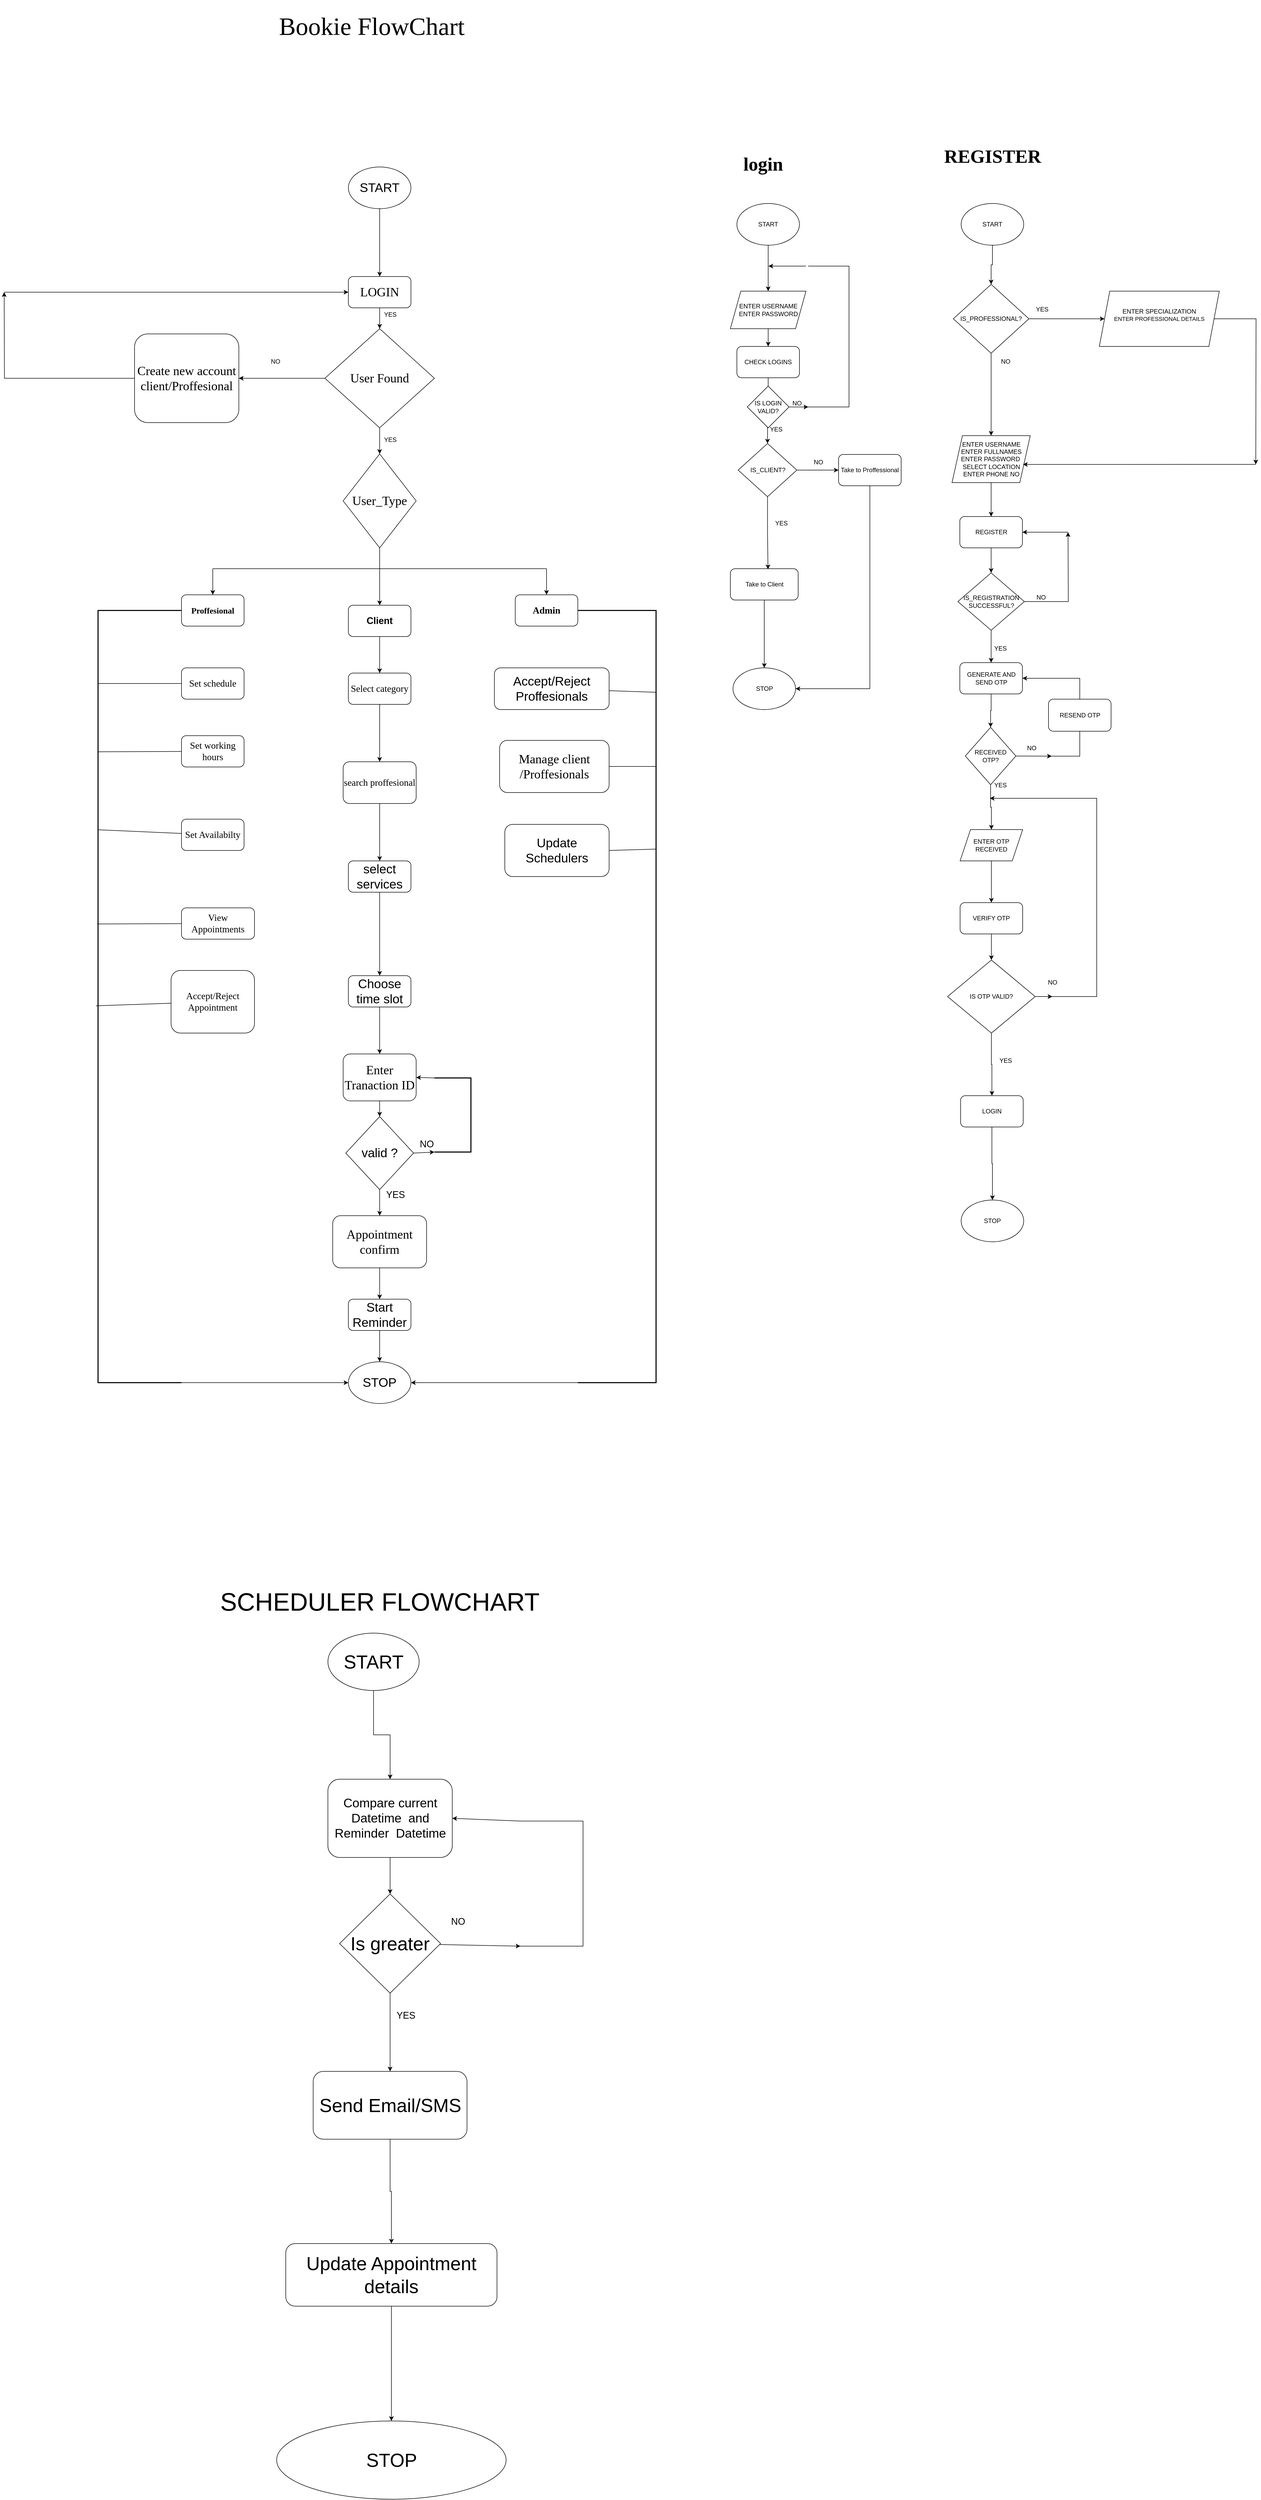 <mxfile version="21.6.7" type="device">
  <diagram id="C5RBs43oDa-KdzZeNtuy" name="Page-1">
    <mxGraphModel dx="1720" dy="1570" grid="1" gridSize="10" guides="1" tooltips="1" connect="1" arrows="1" fold="1" page="1" pageScale="1" pageWidth="827" pageHeight="1169" math="0" shadow="0">
      <root>
        <mxCell id="WIyWlLk6GJQsqaUBKTNV-0" />
        <mxCell id="WIyWlLk6GJQsqaUBKTNV-1" parent="WIyWlLk6GJQsqaUBKTNV-0" />
        <mxCell id="4Tztraf-FEUjhelAaTud-88" value="&lt;font style=&quot;font-size: 48px;&quot;&gt;SCHEDULER FLOWCHART&lt;/font&gt;" style="text;html=1;strokeColor=none;fillColor=none;align=center;verticalAlign=middle;whiteSpace=wrap;rounded=0;" parent="WIyWlLk6GJQsqaUBKTNV-1" vertex="1">
          <mxGeometry x="62.5" y="2750" width="675" height="140" as="geometry" />
        </mxCell>
        <mxCell id="DTBsFPUASoY4-rGtD09z-0" value="" style="group" parent="WIyWlLk6GJQsqaUBKTNV-1" vertex="1" connectable="0">
          <mxGeometry x="202.5" y="2880" width="587.495" height="1660" as="geometry" />
        </mxCell>
        <mxCell id="4Tztraf-FEUjhelAaTud-89" value="&lt;font style=&quot;font-size: 36px;&quot;&gt;START&lt;/font&gt;" style="ellipse;whiteSpace=wrap;html=1;" parent="DTBsFPUASoY4-rGtD09z-0" vertex="1">
          <mxGeometry x="98.25" width="175" height="110" as="geometry" />
        </mxCell>
        <mxCell id="4Tztraf-FEUjhelAaTud-90" value="&lt;font style=&quot;font-size: 24px;&quot;&gt;Compare current Datetime&amp;nbsp; and Reminder&amp;nbsp; Datetime&lt;/font&gt;" style="rounded=1;whiteSpace=wrap;html=1;" parent="DTBsFPUASoY4-rGtD09z-0" vertex="1">
          <mxGeometry x="98.25" y="280" width="238.5" height="150" as="geometry" />
        </mxCell>
        <mxCell id="4Tztraf-FEUjhelAaTud-95" style="edgeStyle=orthogonalEdgeStyle;rounded=0;orthogonalLoop=1;jettySize=auto;html=1;exitX=0.5;exitY=1;exitDx=0;exitDy=0;" parent="DTBsFPUASoY4-rGtD09z-0" source="4Tztraf-FEUjhelAaTud-89" target="4Tztraf-FEUjhelAaTud-90" edge="1">
          <mxGeometry relative="1" as="geometry" />
        </mxCell>
        <mxCell id="4Tztraf-FEUjhelAaTud-91" value="&lt;font style=&quot;font-size: 36px;&quot;&gt;Is greater&lt;/font&gt;" style="rhombus;whiteSpace=wrap;html=1;" parent="DTBsFPUASoY4-rGtD09z-0" vertex="1">
          <mxGeometry x="120.63" y="500" width="193.75" height="190" as="geometry" />
        </mxCell>
        <mxCell id="4Tztraf-FEUjhelAaTud-94" style="edgeStyle=orthogonalEdgeStyle;rounded=0;orthogonalLoop=1;jettySize=auto;html=1;exitX=0.5;exitY=1;exitDx=0;exitDy=0;entryX=0.5;entryY=0;entryDx=0;entryDy=0;" parent="DTBsFPUASoY4-rGtD09z-0" source="4Tztraf-FEUjhelAaTud-90" target="4Tztraf-FEUjhelAaTud-91" edge="1">
          <mxGeometry relative="1" as="geometry" />
        </mxCell>
        <mxCell id="4Tztraf-FEUjhelAaTud-92" value="&lt;font style=&quot;font-size: 36px;&quot;&gt;Send Email/SMS&lt;/font&gt;" style="rounded=1;whiteSpace=wrap;html=1;" parent="DTBsFPUASoY4-rGtD09z-0" vertex="1">
          <mxGeometry x="70" y="840" width="295" height="130" as="geometry" />
        </mxCell>
        <mxCell id="4Tztraf-FEUjhelAaTud-93" style="edgeStyle=orthogonalEdgeStyle;rounded=0;orthogonalLoop=1;jettySize=auto;html=1;entryX=0.5;entryY=0;entryDx=0;entryDy=0;" parent="DTBsFPUASoY4-rGtD09z-0" source="4Tztraf-FEUjhelAaTud-91" target="4Tztraf-FEUjhelAaTud-92" edge="1">
          <mxGeometry relative="1" as="geometry" />
        </mxCell>
        <mxCell id="4Tztraf-FEUjhelAaTud-96" value="&lt;font style=&quot;font-size: 18px;&quot;&gt;YES&lt;/font&gt;" style="text;html=1;align=center;verticalAlign=middle;resizable=0;points=[];autosize=1;strokeColor=none;fillColor=none;" parent="DTBsFPUASoY4-rGtD09z-0" vertex="1">
          <mxGeometry x="217.5" y="713" width="60" height="40" as="geometry" />
        </mxCell>
        <mxCell id="4Tztraf-FEUjhelAaTud-97" value="&lt;font style=&quot;font-size: 36px;&quot;&gt;Update Appointment details&lt;br&gt;&lt;/font&gt;" style="rounded=1;whiteSpace=wrap;html=1;" parent="DTBsFPUASoY4-rGtD09z-0" vertex="1">
          <mxGeometry x="17.5" y="1170" width="405" height="120" as="geometry" />
        </mxCell>
        <mxCell id="4Tztraf-FEUjhelAaTud-98" style="edgeStyle=orthogonalEdgeStyle;rounded=0;orthogonalLoop=1;jettySize=auto;html=1;exitX=0.5;exitY=1;exitDx=0;exitDy=0;" parent="DTBsFPUASoY4-rGtD09z-0" source="4Tztraf-FEUjhelAaTud-92" target="4Tztraf-FEUjhelAaTud-97" edge="1">
          <mxGeometry relative="1" as="geometry" />
        </mxCell>
        <mxCell id="4Tztraf-FEUjhelAaTud-99" value="&lt;font style=&quot;font-size: 36px;&quot;&gt;STOP&lt;/font&gt;" style="ellipse;whiteSpace=wrap;html=1;" parent="DTBsFPUASoY4-rGtD09z-0" vertex="1">
          <mxGeometry y="1510" width="440" height="150" as="geometry" />
        </mxCell>
        <mxCell id="4Tztraf-FEUjhelAaTud-100" style="edgeStyle=orthogonalEdgeStyle;rounded=0;orthogonalLoop=1;jettySize=auto;html=1;" parent="DTBsFPUASoY4-rGtD09z-0" source="4Tztraf-FEUjhelAaTud-97" target="4Tztraf-FEUjhelAaTud-99" edge="1">
          <mxGeometry relative="1" as="geometry" />
        </mxCell>
        <mxCell id="4Tztraf-FEUjhelAaTud-101" value="&lt;font style=&quot;font-size: 18px;&quot;&gt;NO&lt;/font&gt;" style="text;html=1;align=center;verticalAlign=middle;resizable=0;points=[];autosize=1;strokeColor=none;fillColor=none;" parent="DTBsFPUASoY4-rGtD09z-0" vertex="1">
          <mxGeometry x="322.5" y="533" width="50" height="40" as="geometry" />
        </mxCell>
        <mxCell id="4Tztraf-FEUjhelAaTud-103" value="" style="shape=partialRectangle;whiteSpace=wrap;html=1;bottom=1;right=1;left=1;top=0;fillColor=none;routingCenterX=-0.5;rotation=-90;" parent="DTBsFPUASoY4-rGtD09z-0" vertex="1">
          <mxGeometry x="407.62" y="420.12" width="239.75" height="120" as="geometry" />
        </mxCell>
        <mxCell id="4Tztraf-FEUjhelAaTud-110" style="rounded=0;orthogonalLoop=1;jettySize=auto;html=1;entryX=0;entryY=0;entryDx=0;entryDy=0;" parent="DTBsFPUASoY4-rGtD09z-0" source="4Tztraf-FEUjhelAaTud-91" target="4Tztraf-FEUjhelAaTud-103" edge="1">
          <mxGeometry relative="1" as="geometry" />
        </mxCell>
        <mxCell id="4Tztraf-FEUjhelAaTud-105" value="" style="endArrow=classic;html=1;rounded=0;entryX=1;entryY=0.5;entryDx=0;entryDy=0;exitX=1;exitY=0;exitDx=0;exitDy=0;" parent="DTBsFPUASoY4-rGtD09z-0" source="4Tztraf-FEUjhelAaTud-103" target="4Tztraf-FEUjhelAaTud-90" edge="1">
          <mxGeometry width="50" height="50" relative="1" as="geometry">
            <mxPoint x="-132.5" y="530" as="sourcePoint" />
            <mxPoint x="-82.5" y="480" as="targetPoint" />
          </mxGeometry>
        </mxCell>
        <mxCell id="DTBsFPUASoY4-rGtD09z-1" value="" style="group" parent="WIyWlLk6GJQsqaUBKTNV-1" vertex="1" connectable="0">
          <mxGeometry x="-320" y="-250" width="1320" height="2690" as="geometry" />
        </mxCell>
        <mxCell id="4Tztraf-FEUjhelAaTud-0" value="&lt;font style=&quot;font-size: 24px;&quot;&gt;START&lt;/font&gt;" style="ellipse;whiteSpace=wrap;html=1;" parent="DTBsFPUASoY4-rGtD09z-1" vertex="1">
          <mxGeometry x="660" y="320" width="120" height="80" as="geometry" />
        </mxCell>
        <mxCell id="4Tztraf-FEUjhelAaTud-1" value="&lt;font style=&quot;font-size: 24px;&quot; face=&quot;Lucida Console&quot;&gt;LOGIN&lt;/font&gt;" style="rounded=1;whiteSpace=wrap;html=1;" parent="DTBsFPUASoY4-rGtD09z-1" vertex="1">
          <mxGeometry x="660" y="530" width="120" height="60" as="geometry" />
        </mxCell>
        <mxCell id="4Tztraf-FEUjhelAaTud-7" style="edgeStyle=orthogonalEdgeStyle;rounded=0;orthogonalLoop=1;jettySize=auto;html=1;entryX=0.5;entryY=0;entryDx=0;entryDy=0;" parent="DTBsFPUASoY4-rGtD09z-1" source="4Tztraf-FEUjhelAaTud-0" target="4Tztraf-FEUjhelAaTud-1" edge="1">
          <mxGeometry relative="1" as="geometry" />
        </mxCell>
        <mxCell id="4Tztraf-FEUjhelAaTud-2" value="&lt;font face=&quot;Lucida Console&quot; style=&quot;font-size: 24px;&quot;&gt;User Found&lt;/font&gt;" style="rhombus;whiteSpace=wrap;html=1;" parent="DTBsFPUASoY4-rGtD09z-1" vertex="1">
          <mxGeometry x="615" y="630" width="210" height="190" as="geometry" />
        </mxCell>
        <mxCell id="4Tztraf-FEUjhelAaTud-6" style="edgeStyle=orthogonalEdgeStyle;rounded=0;orthogonalLoop=1;jettySize=auto;html=1;entryX=0.5;entryY=0;entryDx=0;entryDy=0;" parent="DTBsFPUASoY4-rGtD09z-1" source="4Tztraf-FEUjhelAaTud-1" target="4Tztraf-FEUjhelAaTud-2" edge="1">
          <mxGeometry relative="1" as="geometry" />
        </mxCell>
        <mxCell id="4Tztraf-FEUjhelAaTud-3" value="&lt;font face=&quot;Tahoma&quot; style=&quot;font-size: 24px;&quot;&gt;User_Type&lt;/font&gt;" style="rhombus;whiteSpace=wrap;html=1;" parent="DTBsFPUASoY4-rGtD09z-1" vertex="1">
          <mxGeometry x="650" y="870" width="140" height="180" as="geometry" />
        </mxCell>
        <mxCell id="4Tztraf-FEUjhelAaTud-5" style="edgeStyle=orthogonalEdgeStyle;rounded=0;orthogonalLoop=1;jettySize=auto;html=1;entryX=0.5;entryY=0;entryDx=0;entryDy=0;" parent="DTBsFPUASoY4-rGtD09z-1" source="4Tztraf-FEUjhelAaTud-2" target="4Tztraf-FEUjhelAaTud-3" edge="1">
          <mxGeometry relative="1" as="geometry" />
        </mxCell>
        <mxCell id="4Tztraf-FEUjhelAaTud-9" value="" style="endArrow=none;html=1;rounded=0;" parent="DTBsFPUASoY4-rGtD09z-1" edge="1">
          <mxGeometry width="50" height="50" relative="1" as="geometry">
            <mxPoint x="400" y="1090" as="sourcePoint" />
            <mxPoint x="1040" y="1090" as="targetPoint" />
          </mxGeometry>
        </mxCell>
        <mxCell id="4Tztraf-FEUjhelAaTud-11" value="" style="endArrow=classic;html=1;rounded=0;" parent="DTBsFPUASoY4-rGtD09z-1" target="4Tztraf-FEUjhelAaTud-14" edge="1">
          <mxGeometry width="50" height="50" relative="1" as="geometry">
            <mxPoint x="400" y="1090" as="sourcePoint" />
            <mxPoint x="400" y="1170" as="targetPoint" />
          </mxGeometry>
        </mxCell>
        <mxCell id="4Tztraf-FEUjhelAaTud-12" value="" style="endArrow=classic;html=1;rounded=0;" parent="DTBsFPUASoY4-rGtD09z-1" target="4Tztraf-FEUjhelAaTud-15" edge="1">
          <mxGeometry width="50" height="50" relative="1" as="geometry">
            <mxPoint x="1040" y="1090" as="sourcePoint" />
            <mxPoint x="1040" y="1170" as="targetPoint" />
          </mxGeometry>
        </mxCell>
        <mxCell id="4Tztraf-FEUjhelAaTud-13" value="&lt;h2&gt;Client&lt;/h2&gt;" style="rounded=1;whiteSpace=wrap;html=1;" parent="DTBsFPUASoY4-rGtD09z-1" vertex="1">
          <mxGeometry x="660" y="1160" width="120" height="60" as="geometry" />
        </mxCell>
        <mxCell id="4Tztraf-FEUjhelAaTud-4" style="edgeStyle=orthogonalEdgeStyle;rounded=0;orthogonalLoop=1;jettySize=auto;html=1;" parent="DTBsFPUASoY4-rGtD09z-1" source="4Tztraf-FEUjhelAaTud-3" target="4Tztraf-FEUjhelAaTud-13" edge="1">
          <mxGeometry relative="1" as="geometry">
            <mxPoint x="720" y="1170" as="targetPoint" />
          </mxGeometry>
        </mxCell>
        <mxCell id="4Tztraf-FEUjhelAaTud-14" value="&lt;h2&gt;&lt;font size=&quot;3&quot; face=&quot;Verdana&quot;&gt;Proffesional&lt;/font&gt;&lt;/h2&gt;" style="rounded=1;whiteSpace=wrap;html=1;" parent="DTBsFPUASoY4-rGtD09z-1" vertex="1">
          <mxGeometry x="340" y="1140" width="120" height="60" as="geometry" />
        </mxCell>
        <mxCell id="4Tztraf-FEUjhelAaTud-15" value="&lt;h2&gt;&lt;font face=&quot;Verdana&quot;&gt;Admin&lt;/font&gt;&lt;/h2&gt;" style="rounded=1;whiteSpace=wrap;html=1;" parent="DTBsFPUASoY4-rGtD09z-1" vertex="1">
          <mxGeometry x="980" y="1140" width="120" height="60" as="geometry" />
        </mxCell>
        <mxCell id="4Tztraf-FEUjhelAaTud-16" value="&lt;font style=&quot;font-size: 18px;&quot; face=&quot;Lucida Console&quot;&gt;Set schedule&lt;/font&gt;" style="rounded=1;whiteSpace=wrap;html=1;" parent="DTBsFPUASoY4-rGtD09z-1" vertex="1">
          <mxGeometry x="340" y="1280" width="120" height="60" as="geometry" />
        </mxCell>
        <mxCell id="4Tztraf-FEUjhelAaTud-17" value="&lt;font style=&quot;font-size: 18px;&quot; face=&quot;Lucida Console&quot;&gt;Set working hours&lt;/font&gt;" style="rounded=1;whiteSpace=wrap;html=1;" parent="DTBsFPUASoY4-rGtD09z-1" vertex="1">
          <mxGeometry x="340" y="1410" width="120" height="60" as="geometry" />
        </mxCell>
        <mxCell id="4Tztraf-FEUjhelAaTud-22" value="&lt;font style=&quot;font-size: 18px;&quot; face=&quot;Lucida Console&quot;&gt;Set Availabilty&lt;/font&gt;" style="rounded=1;whiteSpace=wrap;html=1;" parent="DTBsFPUASoY4-rGtD09z-1" vertex="1">
          <mxGeometry x="340" y="1570" width="120" height="60" as="geometry" />
        </mxCell>
        <mxCell id="4Tztraf-FEUjhelAaTud-23" value="&lt;font face=&quot;Lucida Console&quot; style=&quot;font-size: 18px;&quot;&gt;View Appointments&lt;/font&gt;" style="rounded=1;whiteSpace=wrap;html=1;" parent="DTBsFPUASoY4-rGtD09z-1" vertex="1">
          <mxGeometry x="340" y="1740" width="140" height="60" as="geometry" />
        </mxCell>
        <mxCell id="4Tztraf-FEUjhelAaTud-24" value="&lt;font face=&quot;Lucida Console&quot; style=&quot;font-size: 18px;&quot;&gt;Accept/Reject Appointment&lt;/font&gt;" style="rounded=1;whiteSpace=wrap;html=1;" parent="DTBsFPUASoY4-rGtD09z-1" vertex="1">
          <mxGeometry x="320" y="1860" width="160" height="120" as="geometry" />
        </mxCell>
        <mxCell id="4Tztraf-FEUjhelAaTud-25" value="&lt;font style=&quot;font-size: 24px;&quot;&gt;Accept/Reject Proffesionals&lt;/font&gt;" style="rounded=1;whiteSpace=wrap;html=1;" parent="DTBsFPUASoY4-rGtD09z-1" vertex="1">
          <mxGeometry x="940" y="1280" width="220" height="80" as="geometry" />
        </mxCell>
        <mxCell id="4Tztraf-FEUjhelAaTud-26" value="&lt;font face=&quot;Lucida Console&quot; style=&quot;font-size: 24px;&quot;&gt;Manage client /Proffesionals&lt;/font&gt;" style="rounded=1;whiteSpace=wrap;html=1;" parent="DTBsFPUASoY4-rGtD09z-1" vertex="1">
          <mxGeometry x="950" y="1419" width="210" height="100" as="geometry" />
        </mxCell>
        <mxCell id="4Tztraf-FEUjhelAaTud-27" value="&lt;font style=&quot;font-size: 24px;&quot;&gt;STOP&lt;/font&gt;" style="ellipse;whiteSpace=wrap;html=1;" parent="DTBsFPUASoY4-rGtD09z-1" vertex="1">
          <mxGeometry x="660" y="2610" width="120" height="80" as="geometry" />
        </mxCell>
        <mxCell id="4Tztraf-FEUjhelAaTud-28" value="" style="strokeWidth=2;html=1;shape=mxgraph.flowchart.annotation_1;align=left;pointerEvents=1;" parent="DTBsFPUASoY4-rGtD09z-1" vertex="1">
          <mxGeometry x="180" y="1170" width="160" height="1480" as="geometry" />
        </mxCell>
        <mxCell id="4Tztraf-FEUjhelAaTud-29" value="" style="endArrow=classic;html=1;rounded=0;exitX=1;exitY=1;exitDx=0;exitDy=0;exitPerimeter=0;entryX=0;entryY=0.5;entryDx=0;entryDy=0;" parent="DTBsFPUASoY4-rGtD09z-1" source="4Tztraf-FEUjhelAaTud-28" target="4Tztraf-FEUjhelAaTud-27" edge="1">
          <mxGeometry width="50" height="50" relative="1" as="geometry">
            <mxPoint x="870" y="2280" as="sourcePoint" />
            <mxPoint x="920" y="2230" as="targetPoint" />
          </mxGeometry>
        </mxCell>
        <mxCell id="4Tztraf-FEUjhelAaTud-30" value="" style="strokeWidth=2;html=1;shape=mxgraph.flowchart.annotation_1;align=left;pointerEvents=1;rotation=-180;" parent="DTBsFPUASoY4-rGtD09z-1" vertex="1">
          <mxGeometry x="1100" y="1170" width="150" height="1480" as="geometry" />
        </mxCell>
        <mxCell id="4Tztraf-FEUjhelAaTud-32" value="" style="endArrow=classic;html=1;rounded=0;exitX=1;exitY=0;exitDx=0;exitDy=0;exitPerimeter=0;entryX=1;entryY=0.5;entryDx=0;entryDy=0;" parent="DTBsFPUASoY4-rGtD09z-1" source="4Tztraf-FEUjhelAaTud-30" target="4Tztraf-FEUjhelAaTud-27" edge="1">
          <mxGeometry width="50" height="50" relative="1" as="geometry">
            <mxPoint x="870" y="2200" as="sourcePoint" />
            <mxPoint x="920" y="2150" as="targetPoint" />
          </mxGeometry>
        </mxCell>
        <mxCell id="4Tztraf-FEUjhelAaTud-36" value="" style="endArrow=none;html=1;rounded=0;" parent="DTBsFPUASoY4-rGtD09z-1" target="4Tztraf-FEUjhelAaTud-16" edge="1">
          <mxGeometry width="50" height="50" relative="1" as="geometry">
            <mxPoint x="180" y="1310" as="sourcePoint" />
            <mxPoint x="490" y="1240" as="targetPoint" />
          </mxGeometry>
        </mxCell>
        <mxCell id="4Tztraf-FEUjhelAaTud-37" value="" style="endArrow=none;html=1;rounded=0;entryX=0.003;entryY=0.183;entryDx=0;entryDy=0;entryPerimeter=0;" parent="DTBsFPUASoY4-rGtD09z-1" source="4Tztraf-FEUjhelAaTud-17" target="4Tztraf-FEUjhelAaTud-28" edge="1">
          <mxGeometry width="50" height="50" relative="1" as="geometry">
            <mxPoint x="340" y="1449" as="sourcePoint" />
            <mxPoint x="490" y="1520" as="targetPoint" />
          </mxGeometry>
        </mxCell>
        <mxCell id="4Tztraf-FEUjhelAaTud-38" value="" style="endArrow=none;html=1;rounded=0;exitX=0.003;exitY=0.284;exitDx=0;exitDy=0;exitPerimeter=0;" parent="DTBsFPUASoY4-rGtD09z-1" source="4Tztraf-FEUjhelAaTud-28" target="4Tztraf-FEUjhelAaTud-22" edge="1">
          <mxGeometry width="50" height="50" relative="1" as="geometry">
            <mxPoint x="730" y="1660" as="sourcePoint" />
            <mxPoint x="780" y="1610" as="targetPoint" />
          </mxGeometry>
        </mxCell>
        <mxCell id="4Tztraf-FEUjhelAaTud-39" value="" style="endArrow=none;html=1;rounded=0;exitX=-0.01;exitY=0.406;exitDx=0;exitDy=0;exitPerimeter=0;" parent="DTBsFPUASoY4-rGtD09z-1" source="4Tztraf-FEUjhelAaTud-28" target="4Tztraf-FEUjhelAaTud-23" edge="1">
          <mxGeometry width="50" height="50" relative="1" as="geometry">
            <mxPoint x="730" y="1760" as="sourcePoint" />
            <mxPoint x="780" y="1710" as="targetPoint" />
          </mxGeometry>
        </mxCell>
        <mxCell id="4Tztraf-FEUjhelAaTud-41" value="" style="endArrow=none;html=1;rounded=0;exitX=-0.024;exitY=0.512;exitDx=0;exitDy=0;exitPerimeter=0;" parent="DTBsFPUASoY4-rGtD09z-1" source="4Tztraf-FEUjhelAaTud-28" target="4Tztraf-FEUjhelAaTud-24" edge="1">
          <mxGeometry width="50" height="50" relative="1" as="geometry">
            <mxPoint x="730" y="2220" as="sourcePoint" />
            <mxPoint x="780" y="2170" as="targetPoint" />
          </mxGeometry>
        </mxCell>
        <mxCell id="4Tztraf-FEUjhelAaTud-42" value="" style="endArrow=none;html=1;rounded=0;entryX=0.006;entryY=0.798;entryDx=0;entryDy=0;entryPerimeter=0;exitX=1;exitY=0.5;exitDx=0;exitDy=0;" parent="DTBsFPUASoY4-rGtD09z-1" source="4Tztraf-FEUjhelAaTud-26" target="4Tztraf-FEUjhelAaTud-30" edge="1">
          <mxGeometry width="50" height="50" relative="1" as="geometry">
            <mxPoint x="1100" y="1461" as="sourcePoint" />
            <mxPoint x="780" y="1550" as="targetPoint" />
          </mxGeometry>
        </mxCell>
        <mxCell id="4Tztraf-FEUjhelAaTud-44" value="" style="endArrow=none;html=1;rounded=0;exitX=-0.003;exitY=0.894;exitDx=0;exitDy=0;exitPerimeter=0;" parent="DTBsFPUASoY4-rGtD09z-1" source="4Tztraf-FEUjhelAaTud-30" target="4Tztraf-FEUjhelAaTud-25" edge="1">
          <mxGeometry width="50" height="50" relative="1" as="geometry">
            <mxPoint x="730" y="1600" as="sourcePoint" />
            <mxPoint x="780" y="1550" as="targetPoint" />
          </mxGeometry>
        </mxCell>
        <mxCell id="4Tztraf-FEUjhelAaTud-45" value="&lt;font face=&quot;Lucida Console&quot; style=&quot;font-size: 18px;&quot;&gt;Select category&lt;/font&gt;" style="rounded=1;whiteSpace=wrap;html=1;" parent="DTBsFPUASoY4-rGtD09z-1" vertex="1">
          <mxGeometry x="660" y="1290" width="120" height="60" as="geometry" />
        </mxCell>
        <mxCell id="4Tztraf-FEUjhelAaTud-56" style="edgeStyle=orthogonalEdgeStyle;rounded=0;orthogonalLoop=1;jettySize=auto;html=1;entryX=0.5;entryY=0;entryDx=0;entryDy=0;" parent="DTBsFPUASoY4-rGtD09z-1" source="4Tztraf-FEUjhelAaTud-13" target="4Tztraf-FEUjhelAaTud-45" edge="1">
          <mxGeometry relative="1" as="geometry" />
        </mxCell>
        <mxCell id="4Tztraf-FEUjhelAaTud-46" value="&lt;font face=&quot;Lucida Console&quot; style=&quot;font-size: 18px;&quot;&gt;search proffesional&lt;/font&gt;" style="rounded=1;whiteSpace=wrap;html=1;" parent="DTBsFPUASoY4-rGtD09z-1" vertex="1">
          <mxGeometry x="650" y="1460" width="140" height="80" as="geometry" />
        </mxCell>
        <mxCell id="4Tztraf-FEUjhelAaTud-57" style="edgeStyle=orthogonalEdgeStyle;rounded=0;orthogonalLoop=1;jettySize=auto;html=1;entryX=0.5;entryY=0;entryDx=0;entryDy=0;" parent="DTBsFPUASoY4-rGtD09z-1" source="4Tztraf-FEUjhelAaTud-45" target="4Tztraf-FEUjhelAaTud-46" edge="1">
          <mxGeometry relative="1" as="geometry" />
        </mxCell>
        <mxCell id="4Tztraf-FEUjhelAaTud-47" value="&lt;font style=&quot;font-size: 24px;&quot;&gt;select services&lt;/font&gt;" style="rounded=1;whiteSpace=wrap;html=1;" parent="DTBsFPUASoY4-rGtD09z-1" vertex="1">
          <mxGeometry x="660" y="1650" width="120" height="60" as="geometry" />
        </mxCell>
        <mxCell id="4Tztraf-FEUjhelAaTud-58" style="edgeStyle=orthogonalEdgeStyle;rounded=0;orthogonalLoop=1;jettySize=auto;html=1;entryX=0.5;entryY=0;entryDx=0;entryDy=0;" parent="DTBsFPUASoY4-rGtD09z-1" source="4Tztraf-FEUjhelAaTud-46" target="4Tztraf-FEUjhelAaTud-47" edge="1">
          <mxGeometry relative="1" as="geometry" />
        </mxCell>
        <mxCell id="4Tztraf-FEUjhelAaTud-48" value="&lt;font style=&quot;font-size: 24px;&quot;&gt;Choose time slot&lt;/font&gt;" style="rounded=1;whiteSpace=wrap;html=1;" parent="DTBsFPUASoY4-rGtD09z-1" vertex="1">
          <mxGeometry x="660" y="1870" width="120" height="60" as="geometry" />
        </mxCell>
        <mxCell id="4Tztraf-FEUjhelAaTud-59" style="edgeStyle=orthogonalEdgeStyle;rounded=0;orthogonalLoop=1;jettySize=auto;html=1;entryX=0.5;entryY=0;entryDx=0;entryDy=0;" parent="DTBsFPUASoY4-rGtD09z-1" source="4Tztraf-FEUjhelAaTud-47" target="4Tztraf-FEUjhelAaTud-48" edge="1">
          <mxGeometry relative="1" as="geometry" />
        </mxCell>
        <mxCell id="4Tztraf-FEUjhelAaTud-49" value="&lt;font face=&quot;Tahoma&quot; style=&quot;font-size: 24px;&quot;&gt;Enter Tranaction ID&lt;/font&gt;" style="rounded=1;whiteSpace=wrap;html=1;" parent="DTBsFPUASoY4-rGtD09z-1" vertex="1">
          <mxGeometry x="650" y="2020" width="140" height="90" as="geometry" />
        </mxCell>
        <mxCell id="4Tztraf-FEUjhelAaTud-60" style="edgeStyle=orthogonalEdgeStyle;rounded=0;orthogonalLoop=1;jettySize=auto;html=1;entryX=0.5;entryY=0;entryDx=0;entryDy=0;" parent="DTBsFPUASoY4-rGtD09z-1" source="4Tztraf-FEUjhelAaTud-48" target="4Tztraf-FEUjhelAaTud-49" edge="1">
          <mxGeometry relative="1" as="geometry" />
        </mxCell>
        <mxCell id="4Tztraf-FEUjhelAaTud-50" value="&lt;font style=&quot;font-size: 24px;&quot;&gt;valid ?&lt;/font&gt;" style="rhombus;whiteSpace=wrap;html=1;" parent="DTBsFPUASoY4-rGtD09z-1" vertex="1">
          <mxGeometry x="655" y="2140" width="130" height="140" as="geometry" />
        </mxCell>
        <mxCell id="4Tztraf-FEUjhelAaTud-61" style="edgeStyle=orthogonalEdgeStyle;rounded=0;orthogonalLoop=1;jettySize=auto;html=1;entryX=0.5;entryY=0;entryDx=0;entryDy=0;" parent="DTBsFPUASoY4-rGtD09z-1" source="4Tztraf-FEUjhelAaTud-49" target="4Tztraf-FEUjhelAaTud-50" edge="1">
          <mxGeometry relative="1" as="geometry" />
        </mxCell>
        <mxCell id="4Tztraf-FEUjhelAaTud-51" value="&lt;font face=&quot;Tahoma&quot; style=&quot;font-size: 24px;&quot;&gt;Appointment confirm&lt;/font&gt;" style="rounded=1;whiteSpace=wrap;html=1;" parent="DTBsFPUASoY4-rGtD09z-1" vertex="1">
          <mxGeometry x="630" y="2330" width="180" height="100" as="geometry" />
        </mxCell>
        <mxCell id="4Tztraf-FEUjhelAaTud-62" style="edgeStyle=orthogonalEdgeStyle;rounded=0;orthogonalLoop=1;jettySize=auto;html=1;entryX=0.5;entryY=0;entryDx=0;entryDy=0;" parent="DTBsFPUASoY4-rGtD09z-1" source="4Tztraf-FEUjhelAaTud-50" target="4Tztraf-FEUjhelAaTud-51" edge="1">
          <mxGeometry relative="1" as="geometry" />
        </mxCell>
        <mxCell id="4Tztraf-FEUjhelAaTud-64" style="edgeStyle=orthogonalEdgeStyle;rounded=0;orthogonalLoop=1;jettySize=auto;html=1;entryX=0.5;entryY=0;entryDx=0;entryDy=0;" parent="DTBsFPUASoY4-rGtD09z-1" source="4Tztraf-FEUjhelAaTud-53" target="4Tztraf-FEUjhelAaTud-27" edge="1">
          <mxGeometry relative="1" as="geometry" />
        </mxCell>
        <mxCell id="4Tztraf-FEUjhelAaTud-53" value="&lt;font style=&quot;font-size: 24px;&quot;&gt;Start Reminder&lt;/font&gt;" style="rounded=1;whiteSpace=wrap;html=1;" parent="DTBsFPUASoY4-rGtD09z-1" vertex="1">
          <mxGeometry x="660" y="2490" width="120" height="60" as="geometry" />
        </mxCell>
        <mxCell id="4Tztraf-FEUjhelAaTud-63" style="edgeStyle=orthogonalEdgeStyle;rounded=0;orthogonalLoop=1;jettySize=auto;html=1;entryX=0.5;entryY=0;entryDx=0;entryDy=0;" parent="DTBsFPUASoY4-rGtD09z-1" source="4Tztraf-FEUjhelAaTud-51" target="4Tztraf-FEUjhelAaTud-53" edge="1">
          <mxGeometry relative="1" as="geometry" />
        </mxCell>
        <mxCell id="4Tztraf-FEUjhelAaTud-54" value="&lt;font style=&quot;font-size: 24px;&quot;&gt;Update Schedulers&lt;/font&gt;" style="rounded=1;whiteSpace=wrap;html=1;" parent="DTBsFPUASoY4-rGtD09z-1" vertex="1">
          <mxGeometry x="960" y="1580" width="200" height="100" as="geometry" />
        </mxCell>
        <mxCell id="4Tztraf-FEUjhelAaTud-55" value="" style="endArrow=none;html=1;rounded=0;entryX=1;entryY=0.5;entryDx=0;entryDy=0;exitX=-0.003;exitY=0.691;exitDx=0;exitDy=0;exitPerimeter=0;" parent="DTBsFPUASoY4-rGtD09z-1" source="4Tztraf-FEUjhelAaTud-30" target="4Tztraf-FEUjhelAaTud-54" edge="1">
          <mxGeometry width="50" height="50" relative="1" as="geometry">
            <mxPoint x="730" y="1850" as="sourcePoint" />
            <mxPoint x="780" y="1800" as="targetPoint" />
          </mxGeometry>
        </mxCell>
        <mxCell id="4Tztraf-FEUjhelAaTud-65" value="YES" style="text;html=1;align=center;verticalAlign=middle;resizable=0;points=[];autosize=1;strokeColor=none;fillColor=none;" parent="DTBsFPUASoY4-rGtD09z-1" vertex="1">
          <mxGeometry x="715" y="828" width="50" height="30" as="geometry" />
        </mxCell>
        <mxCell id="4Tztraf-FEUjhelAaTud-66" value="YES" style="text;html=1;align=center;verticalAlign=middle;resizable=0;points=[];autosize=1;strokeColor=none;fillColor=none;" parent="DTBsFPUASoY4-rGtD09z-1" vertex="1">
          <mxGeometry x="715" y="588" width="50" height="30" as="geometry" />
        </mxCell>
        <mxCell id="4Tztraf-FEUjhelAaTud-67" value="&lt;font style=&quot;font-size: 18px;&quot;&gt;YES&lt;/font&gt;" style="text;html=1;align=center;verticalAlign=middle;resizable=0;points=[];autosize=1;strokeColor=none;fillColor=none;" parent="DTBsFPUASoY4-rGtD09z-1" vertex="1">
          <mxGeometry x="720" y="2270" width="60" height="40" as="geometry" />
        </mxCell>
        <mxCell id="4Tztraf-FEUjhelAaTud-68" value="&lt;font style=&quot;font-size: 18px;&quot;&gt;NO&lt;/font&gt;" style="text;html=1;align=center;verticalAlign=middle;resizable=0;points=[];autosize=1;strokeColor=none;fillColor=none;" parent="DTBsFPUASoY4-rGtD09z-1" vertex="1">
          <mxGeometry x="785" y="2173" width="50" height="40" as="geometry" />
        </mxCell>
        <mxCell id="4Tztraf-FEUjhelAaTud-71" value="" style="strokeWidth=2;html=1;shape=mxgraph.flowchart.annotation_1;align=left;pointerEvents=1;rotation=-180;" parent="DTBsFPUASoY4-rGtD09z-1" vertex="1">
          <mxGeometry x="825" y="2066" width="70" height="142" as="geometry" />
        </mxCell>
        <mxCell id="4Tztraf-FEUjhelAaTud-72" value="" style="endArrow=classic;html=1;rounded=0;exitX=1;exitY=0.5;exitDx=0;exitDy=0;entryX=1;entryY=0;entryDx=0;entryDy=0;entryPerimeter=0;" parent="DTBsFPUASoY4-rGtD09z-1" source="4Tztraf-FEUjhelAaTud-50" target="4Tztraf-FEUjhelAaTud-71" edge="1">
          <mxGeometry width="50" height="50" relative="1" as="geometry">
            <mxPoint x="730" y="1980" as="sourcePoint" />
            <mxPoint x="780" y="1930" as="targetPoint" />
          </mxGeometry>
        </mxCell>
        <mxCell id="4Tztraf-FEUjhelAaTud-73" value="" style="endArrow=classic;html=1;rounded=0;exitX=1;exitY=1;exitDx=0;exitDy=0;exitPerimeter=0;entryX=1;entryY=0.5;entryDx=0;entryDy=0;" parent="DTBsFPUASoY4-rGtD09z-1" source="4Tztraf-FEUjhelAaTud-71" target="4Tztraf-FEUjhelAaTud-49" edge="1">
          <mxGeometry width="50" height="50" relative="1" as="geometry">
            <mxPoint x="730" y="1980" as="sourcePoint" />
            <mxPoint x="780" y="1930" as="targetPoint" />
          </mxGeometry>
        </mxCell>
        <mxCell id="4Tztraf-FEUjhelAaTud-83" style="edgeStyle=orthogonalEdgeStyle;rounded=0;orthogonalLoop=1;jettySize=auto;html=1;" parent="DTBsFPUASoY4-rGtD09z-1" source="4Tztraf-FEUjhelAaTud-74" edge="1">
          <mxGeometry relative="1" as="geometry">
            <mxPoint y="560" as="targetPoint" />
          </mxGeometry>
        </mxCell>
        <mxCell id="4Tztraf-FEUjhelAaTud-74" value="&lt;font face=&quot;Georgia&quot; style=&quot;font-size: 24px;&quot;&gt;Create new account client/Proffesional&lt;/font&gt;" style="rounded=1;whiteSpace=wrap;html=1;" parent="DTBsFPUASoY4-rGtD09z-1" vertex="1">
          <mxGeometry x="250" y="640" width="200" height="170" as="geometry" />
        </mxCell>
        <mxCell id="4Tztraf-FEUjhelAaTud-76" value="NO" style="text;html=1;align=center;verticalAlign=middle;resizable=0;points=[];autosize=1;strokeColor=none;fillColor=none;" parent="DTBsFPUASoY4-rGtD09z-1" vertex="1">
          <mxGeometry x="500" y="678" width="40" height="30" as="geometry" />
        </mxCell>
        <mxCell id="4Tztraf-FEUjhelAaTud-85" value="" style="endArrow=classic;html=1;rounded=0;entryX=0;entryY=0.5;entryDx=0;entryDy=0;" parent="DTBsFPUASoY4-rGtD09z-1" target="4Tztraf-FEUjhelAaTud-1" edge="1">
          <mxGeometry width="50" height="50" relative="1" as="geometry">
            <mxPoint y="560" as="sourcePoint" />
            <mxPoint x="780" y="510" as="targetPoint" />
          </mxGeometry>
        </mxCell>
        <mxCell id="4Tztraf-FEUjhelAaTud-87" value="&lt;font face=&quot;Tahoma&quot; style=&quot;font-size: 48px;&quot;&gt;Bookie FlowChart&lt;/font&gt;" style="text;html=1;strokeColor=none;fillColor=none;align=center;verticalAlign=middle;whiteSpace=wrap;rounded=0;" parent="DTBsFPUASoY4-rGtD09z-1" vertex="1">
          <mxGeometry x="440" width="530" height="100" as="geometry" />
        </mxCell>
        <mxCell id="4Tztraf-FEUjhelAaTud-75" style="edgeStyle=orthogonalEdgeStyle;rounded=0;orthogonalLoop=1;jettySize=auto;html=1;entryX=1;entryY=0.5;entryDx=0;entryDy=0;" parent="DTBsFPUASoY4-rGtD09z-1" source="4Tztraf-FEUjhelAaTud-2" target="4Tztraf-FEUjhelAaTud-74" edge="1">
          <mxGeometry relative="1" as="geometry" />
        </mxCell>
        <mxCell id="jyASal3JFalo635ENOQ0-0" value="&lt;font face=&quot;Lucida Console&quot; style=&quot;font-size: 36px;&quot;&gt;&lt;b&gt;login&lt;/b&gt;&lt;/font&gt;" style="text;html=1;align=center;verticalAlign=middle;resizable=0;points=[];autosize=1;strokeColor=none;fillColor=none;" parent="WIyWlLk6GJQsqaUBKTNV-1" vertex="1">
          <mxGeometry x="1065" y="35" width="140" height="60" as="geometry" />
        </mxCell>
        <mxCell id="jyASal3JFalo635ENOQ0-11" style="edgeStyle=orthogonalEdgeStyle;rounded=0;orthogonalLoop=1;jettySize=auto;html=1;entryX=0.5;entryY=0;entryDx=0;entryDy=0;" parent="WIyWlLk6GJQsqaUBKTNV-1" source="jyASal3JFalo635ENOQ0-1" target="jyASal3JFalo635ENOQ0-2" edge="1">
          <mxGeometry relative="1" as="geometry" />
        </mxCell>
        <mxCell id="jyASal3JFalo635ENOQ0-1" value="START" style="ellipse;whiteSpace=wrap;html=1;" parent="WIyWlLk6GJQsqaUBKTNV-1" vertex="1">
          <mxGeometry x="1085" y="140" width="120" height="80" as="geometry" />
        </mxCell>
        <mxCell id="jyASal3JFalo635ENOQ0-10" style="edgeStyle=orthogonalEdgeStyle;rounded=0;orthogonalLoop=1;jettySize=auto;html=1;entryX=0.5;entryY=0;entryDx=0;entryDy=0;" parent="WIyWlLk6GJQsqaUBKTNV-1" source="jyASal3JFalo635ENOQ0-2" target="jyASal3JFalo635ENOQ0-3" edge="1">
          <mxGeometry relative="1" as="geometry" />
        </mxCell>
        <mxCell id="jyASal3JFalo635ENOQ0-2" value="ENTER USERNAME&lt;br&gt;ENTER PASSWORD" style="shape=parallelogram;perimeter=parallelogramPerimeter;whiteSpace=wrap;html=1;fixedSize=1;" parent="WIyWlLk6GJQsqaUBKTNV-1" vertex="1">
          <mxGeometry x="1072.5" y="308" width="145" height="72" as="geometry" />
        </mxCell>
        <mxCell id="jyASal3JFalo635ENOQ0-9" style="edgeStyle=orthogonalEdgeStyle;rounded=0;orthogonalLoop=1;jettySize=auto;html=1;entryX=0.5;entryY=0;entryDx=0;entryDy=0;" parent="WIyWlLk6GJQsqaUBKTNV-1" source="jyASal3JFalo635ENOQ0-3" target="jyASal3JFalo635ENOQ0-4" edge="1">
          <mxGeometry relative="1" as="geometry" />
        </mxCell>
        <mxCell id="jyASal3JFalo635ENOQ0-3" value="CHECK LOGINS" style="rounded=1;whiteSpace=wrap;html=1;" parent="WIyWlLk6GJQsqaUBKTNV-1" vertex="1">
          <mxGeometry x="1085" y="414" width="120" height="60" as="geometry" />
        </mxCell>
        <mxCell id="jyASal3JFalo635ENOQ0-12" style="edgeStyle=orthogonalEdgeStyle;rounded=0;orthogonalLoop=1;jettySize=auto;html=1;entryX=0.555;entryY=0.017;entryDx=0;entryDy=0;entryPerimeter=0;" parent="WIyWlLk6GJQsqaUBKTNV-1" source="jyASal3JFalo635ENOQ0-4" target="jyASal3JFalo635ENOQ0-5" edge="1">
          <mxGeometry relative="1" as="geometry" />
        </mxCell>
        <mxCell id="jyASal3JFalo635ENOQ0-16" style="edgeStyle=orthogonalEdgeStyle;rounded=0;orthogonalLoop=1;jettySize=auto;html=1;entryX=0;entryY=0.5;entryDx=0;entryDy=0;" parent="WIyWlLk6GJQsqaUBKTNV-1" source="jyASal3JFalo635ENOQ0-4" target="jyASal3JFalo635ENOQ0-7" edge="1">
          <mxGeometry relative="1" as="geometry" />
        </mxCell>
        <mxCell id="jyASal3JFalo635ENOQ0-4" value="IS_CLIENT?" style="rhombus;whiteSpace=wrap;html=1;" parent="WIyWlLk6GJQsqaUBKTNV-1" vertex="1">
          <mxGeometry x="1087.5" y="600" width="112.5" height="102" as="geometry" />
        </mxCell>
        <mxCell id="jyASal3JFalo635ENOQ0-13" style="edgeStyle=orthogonalEdgeStyle;rounded=0;orthogonalLoop=1;jettySize=auto;html=1;" parent="WIyWlLk6GJQsqaUBKTNV-1" source="jyASal3JFalo635ENOQ0-5" target="jyASal3JFalo635ENOQ0-6" edge="1">
          <mxGeometry relative="1" as="geometry" />
        </mxCell>
        <mxCell id="jyASal3JFalo635ENOQ0-5" value="Take to Client" style="rounded=1;whiteSpace=wrap;html=1;" parent="WIyWlLk6GJQsqaUBKTNV-1" vertex="1">
          <mxGeometry x="1072.5" y="840" width="130" height="60" as="geometry" />
        </mxCell>
        <mxCell id="jyASal3JFalo635ENOQ0-6" value="STOP" style="ellipse;whiteSpace=wrap;html=1;" parent="WIyWlLk6GJQsqaUBKTNV-1" vertex="1">
          <mxGeometry x="1077.5" y="1030" width="120" height="80" as="geometry" />
        </mxCell>
        <mxCell id="jyASal3JFalo635ENOQ0-14" value="NO" style="text;html=1;align=center;verticalAlign=middle;resizable=0;points=[];autosize=1;strokeColor=none;fillColor=none;" parent="WIyWlLk6GJQsqaUBKTNV-1" vertex="1">
          <mxGeometry x="1221" y="621" width="40" height="30" as="geometry" />
        </mxCell>
        <mxCell id="jyASal3JFalo635ENOQ0-15" value="YES" style="text;html=1;align=center;verticalAlign=middle;resizable=0;points=[];autosize=1;strokeColor=none;fillColor=none;" parent="WIyWlLk6GJQsqaUBKTNV-1" vertex="1">
          <mxGeometry x="1145" y="738" width="50" height="30" as="geometry" />
        </mxCell>
        <mxCell id="jyASal3JFalo635ENOQ0-7" value="Take to Proffessional" style="rounded=1;whiteSpace=wrap;html=1;" parent="WIyWlLk6GJQsqaUBKTNV-1" vertex="1">
          <mxGeometry x="1280" y="621" width="120" height="60" as="geometry" />
        </mxCell>
        <mxCell id="jyASal3JFalo635ENOQ0-21" value="" style="group" parent="WIyWlLk6GJQsqaUBKTNV-1" vertex="1" connectable="0">
          <mxGeometry x="1340" y="1070" as="geometry" />
        </mxCell>
        <mxCell id="jyASal3JFalo635ENOQ0-20" value="" style="endArrow=classic;html=1;rounded=0;" parent="jyASal3JFalo635ENOQ0-21" target="jyASal3JFalo635ENOQ0-6" edge="1">
          <mxGeometry width="50" height="50" relative="1" as="geometry">
            <mxPoint as="sourcePoint" />
            <mxPoint x="-310" y="-220" as="targetPoint" />
          </mxGeometry>
        </mxCell>
        <mxCell id="jyASal3JFalo635ENOQ0-19" value="" style="endArrow=none;html=1;rounded=0;entryX=0.5;entryY=1;entryDx=0;entryDy=0;" parent="WIyWlLk6GJQsqaUBKTNV-1" target="jyASal3JFalo635ENOQ0-7" edge="1">
          <mxGeometry width="50" height="50" relative="1" as="geometry">
            <mxPoint x="1340" y="1070" as="sourcePoint" />
            <mxPoint x="1030" y="850" as="targetPoint" />
          </mxGeometry>
        </mxCell>
        <mxCell id="jyASal3JFalo635ENOQ0-22" value="&lt;font face=&quot;Tahoma&quot; style=&quot;font-size: 36px;&quot;&gt;&lt;b&gt;REGISTER&lt;/b&gt;&lt;/font&gt;" style="text;html=1;align=center;verticalAlign=middle;resizable=0;points=[];autosize=1;strokeColor=none;fillColor=none;" parent="WIyWlLk6GJQsqaUBKTNV-1" vertex="1">
          <mxGeometry x="1470" y="20" width="210" height="60" as="geometry" />
        </mxCell>
        <mxCell id="jyASal3JFalo635ENOQ0-27" style="edgeStyle=orthogonalEdgeStyle;rounded=0;orthogonalLoop=1;jettySize=auto;html=1;" parent="WIyWlLk6GJQsqaUBKTNV-1" source="jyASal3JFalo635ENOQ0-23" target="jyASal3JFalo635ENOQ0-24" edge="1">
          <mxGeometry relative="1" as="geometry" />
        </mxCell>
        <mxCell id="jyASal3JFalo635ENOQ0-23" value="START" style="ellipse;whiteSpace=wrap;html=1;" parent="WIyWlLk6GJQsqaUBKTNV-1" vertex="1">
          <mxGeometry x="1515" y="140" width="120" height="80" as="geometry" />
        </mxCell>
        <mxCell id="jyASal3JFalo635ENOQ0-26" style="edgeStyle=orthogonalEdgeStyle;rounded=0;orthogonalLoop=1;jettySize=auto;html=1;entryX=0.5;entryY=0;entryDx=0;entryDy=0;" parent="WIyWlLk6GJQsqaUBKTNV-1" source="jyASal3JFalo635ENOQ0-24" target="jyASal3JFalo635ENOQ0-25" edge="1">
          <mxGeometry relative="1" as="geometry" />
        </mxCell>
        <mxCell id="jyASal3JFalo635ENOQ0-31" style="edgeStyle=orthogonalEdgeStyle;rounded=0;orthogonalLoop=1;jettySize=auto;html=1;entryX=0;entryY=0.5;entryDx=0;entryDy=0;" parent="WIyWlLk6GJQsqaUBKTNV-1" source="jyASal3JFalo635ENOQ0-24" target="jyASal3JFalo635ENOQ0-30" edge="1">
          <mxGeometry relative="1" as="geometry" />
        </mxCell>
        <mxCell id="jyASal3JFalo635ENOQ0-24" value="IS_PROFESSIONAL?" style="rhombus;whiteSpace=wrap;html=1;" parent="WIyWlLk6GJQsqaUBKTNV-1" vertex="1">
          <mxGeometry x="1500" y="295" width="145" height="132" as="geometry" />
        </mxCell>
        <mxCell id="jyASal3JFalo635ENOQ0-54" style="edgeStyle=orthogonalEdgeStyle;rounded=0;orthogonalLoop=1;jettySize=auto;html=1;entryX=0.5;entryY=0;entryDx=0;entryDy=0;" parent="WIyWlLk6GJQsqaUBKTNV-1" source="jyASal3JFalo635ENOQ0-25" target="jyASal3JFalo635ENOQ0-53" edge="1">
          <mxGeometry relative="1" as="geometry" />
        </mxCell>
        <mxCell id="jyASal3JFalo635ENOQ0-25" value="ENTER USERNAME&lt;br&gt;ENTER FULLNAMES&lt;br&gt;ENTER PASSWORD&amp;nbsp;&lt;br&gt;SELECT LOCATION&lt;br&gt;ENTER PHONE NO" style="shape=parallelogram;perimeter=parallelogramPerimeter;whiteSpace=wrap;html=1;fixedSize=1;" parent="WIyWlLk6GJQsqaUBKTNV-1" vertex="1">
          <mxGeometry x="1497.5" y="585" width="150" height="90" as="geometry" />
        </mxCell>
        <mxCell id="jyASal3JFalo635ENOQ0-28" value="NO" style="text;html=1;align=center;verticalAlign=middle;resizable=0;points=[];autosize=1;strokeColor=none;fillColor=none;" parent="WIyWlLk6GJQsqaUBKTNV-1" vertex="1">
          <mxGeometry x="1580" y="428" width="40" height="30" as="geometry" />
        </mxCell>
        <mxCell id="jyASal3JFalo635ENOQ0-29" value="YES" style="text;html=1;align=center;verticalAlign=middle;resizable=0;points=[];autosize=1;strokeColor=none;fillColor=none;" parent="WIyWlLk6GJQsqaUBKTNV-1" vertex="1">
          <mxGeometry x="1645" y="328" width="50" height="30" as="geometry" />
        </mxCell>
        <mxCell id="jyASal3JFalo635ENOQ0-50" style="edgeStyle=orthogonalEdgeStyle;rounded=0;orthogonalLoop=1;jettySize=auto;html=1;" parent="WIyWlLk6GJQsqaUBKTNV-1" source="jyASal3JFalo635ENOQ0-30" edge="1">
          <mxGeometry relative="1" as="geometry">
            <mxPoint x="2080" y="640" as="targetPoint" />
          </mxGeometry>
        </mxCell>
        <mxCell id="jyASal3JFalo635ENOQ0-30" value="ENTER SPECIALIZATION&lt;br&gt;&lt;font style=&quot;font-size: 11px;&quot;&gt;ENTER PROFESSIONAL DETAILS&lt;br&gt;&lt;br&gt;&lt;/font&gt;" style="shape=parallelogram;perimeter=parallelogramPerimeter;whiteSpace=wrap;html=1;fixedSize=1;" parent="WIyWlLk6GJQsqaUBKTNV-1" vertex="1">
          <mxGeometry x="1780" y="308" width="230" height="106" as="geometry" />
        </mxCell>
        <mxCell id="jyASal3JFalo635ENOQ0-51" value="" style="endArrow=classic;html=1;rounded=0;entryX=0.907;entryY=0.613;entryDx=0;entryDy=0;entryPerimeter=0;" parent="WIyWlLk6GJQsqaUBKTNV-1" target="jyASal3JFalo635ENOQ0-25" edge="1">
          <mxGeometry width="50" height="50" relative="1" as="geometry">
            <mxPoint x="2080" y="640" as="sourcePoint" />
            <mxPoint x="1630" y="640" as="targetPoint" />
          </mxGeometry>
        </mxCell>
        <mxCell id="jyASal3JFalo635ENOQ0-61" style="edgeStyle=orthogonalEdgeStyle;rounded=0;orthogonalLoop=1;jettySize=auto;html=1;entryX=0.5;entryY=0;entryDx=0;entryDy=0;" parent="WIyWlLk6GJQsqaUBKTNV-1" source="jyASal3JFalo635ENOQ0-53" target="jyASal3JFalo635ENOQ0-56" edge="1">
          <mxGeometry relative="1" as="geometry" />
        </mxCell>
        <mxCell id="jyASal3JFalo635ENOQ0-53" value="REGISTER" style="rounded=1;whiteSpace=wrap;html=1;" parent="WIyWlLk6GJQsqaUBKTNV-1" vertex="1">
          <mxGeometry x="1512.5" y="740" width="120" height="60" as="geometry" />
        </mxCell>
        <mxCell id="jyASal3JFalo635ENOQ0-58" style="edgeStyle=orthogonalEdgeStyle;rounded=0;orthogonalLoop=1;jettySize=auto;html=1;entryX=0.5;entryY=0;entryDx=0;entryDy=0;" parent="WIyWlLk6GJQsqaUBKTNV-1" source="jyASal3JFalo635ENOQ0-56" target="jyASal3JFalo635ENOQ0-57" edge="1">
          <mxGeometry relative="1" as="geometry" />
        </mxCell>
        <mxCell id="jyASal3JFalo635ENOQ0-62" style="edgeStyle=orthogonalEdgeStyle;rounded=0;orthogonalLoop=1;jettySize=auto;html=1;exitX=1;exitY=0.5;exitDx=0;exitDy=0;" parent="WIyWlLk6GJQsqaUBKTNV-1" source="jyASal3JFalo635ENOQ0-56" edge="1">
          <mxGeometry relative="1" as="geometry">
            <mxPoint x="1720" y="770" as="targetPoint" />
          </mxGeometry>
        </mxCell>
        <mxCell id="jyASal3JFalo635ENOQ0-56" value="IS_REGISTRATION&lt;br&gt;SUCCESSFUL?" style="rhombus;whiteSpace=wrap;html=1;" parent="WIyWlLk6GJQsqaUBKTNV-1" vertex="1">
          <mxGeometry x="1508.75" y="848" width="127.5" height="110" as="geometry" />
        </mxCell>
        <mxCell id="jyASal3JFalo635ENOQ0-69" style="edgeStyle=orthogonalEdgeStyle;rounded=0;orthogonalLoop=1;jettySize=auto;html=1;entryX=0.5;entryY=0;entryDx=0;entryDy=0;" parent="WIyWlLk6GJQsqaUBKTNV-1" source="jyASal3JFalo635ENOQ0-57" target="jyASal3JFalo635ENOQ0-68" edge="1">
          <mxGeometry relative="1" as="geometry" />
        </mxCell>
        <mxCell id="jyASal3JFalo635ENOQ0-57" value="GENERATE AND&lt;br&gt;SEND OTP" style="rounded=1;whiteSpace=wrap;html=1;" parent="WIyWlLk6GJQsqaUBKTNV-1" vertex="1">
          <mxGeometry x="1512.5" y="1020" width="120" height="60" as="geometry" />
        </mxCell>
        <mxCell id="jyASal3JFalo635ENOQ0-59" value="YES" style="text;html=1;align=center;verticalAlign=middle;resizable=0;points=[];autosize=1;strokeColor=none;fillColor=none;" parent="WIyWlLk6GJQsqaUBKTNV-1" vertex="1">
          <mxGeometry x="1565" y="978" width="50" height="30" as="geometry" />
        </mxCell>
        <mxCell id="jyASal3JFalo635ENOQ0-60" value="NO" style="text;html=1;align=center;verticalAlign=middle;resizable=0;points=[];autosize=1;strokeColor=none;fillColor=none;" parent="WIyWlLk6GJQsqaUBKTNV-1" vertex="1">
          <mxGeometry x="1647.5" y="880" width="40" height="30" as="geometry" />
        </mxCell>
        <mxCell id="jyASal3JFalo635ENOQ0-63" value="" style="endArrow=classic;html=1;rounded=0;entryX=1;entryY=0.5;entryDx=0;entryDy=0;" parent="WIyWlLk6GJQsqaUBKTNV-1" target="jyASal3JFalo635ENOQ0-53" edge="1">
          <mxGeometry width="50" height="50" relative="1" as="geometry">
            <mxPoint x="1720" y="770" as="sourcePoint" />
            <mxPoint x="1860" y="910" as="targetPoint" />
          </mxGeometry>
        </mxCell>
        <mxCell id="jyASal3JFalo635ENOQ0-67" style="edgeStyle=orthogonalEdgeStyle;rounded=0;orthogonalLoop=1;jettySize=auto;html=1;entryX=0.5;entryY=0;entryDx=0;entryDy=0;" parent="WIyWlLk6GJQsqaUBKTNV-1" source="jyASal3JFalo635ENOQ0-64" target="jyASal3JFalo635ENOQ0-66" edge="1">
          <mxGeometry relative="1" as="geometry" />
        </mxCell>
        <mxCell id="jyASal3JFalo635ENOQ0-64" value="ENTER OTP RECEIVED" style="shape=parallelogram;perimeter=parallelogramPerimeter;whiteSpace=wrap;html=1;fixedSize=1;" parent="WIyWlLk6GJQsqaUBKTNV-1" vertex="1">
          <mxGeometry x="1513" y="1340" width="120" height="60" as="geometry" />
        </mxCell>
        <mxCell id="jyASal3JFalo635ENOQ0-85" style="edgeStyle=orthogonalEdgeStyle;rounded=0;orthogonalLoop=1;jettySize=auto;html=1;entryX=0.5;entryY=0;entryDx=0;entryDy=0;" parent="WIyWlLk6GJQsqaUBKTNV-1" source="jyASal3JFalo635ENOQ0-66" target="jyASal3JFalo635ENOQ0-80" edge="1">
          <mxGeometry relative="1" as="geometry" />
        </mxCell>
        <mxCell id="jyASal3JFalo635ENOQ0-66" value="VERIFY OTP" style="rounded=1;whiteSpace=wrap;html=1;" parent="WIyWlLk6GJQsqaUBKTNV-1" vertex="1">
          <mxGeometry x="1513" y="1480" width="120" height="60" as="geometry" />
        </mxCell>
        <mxCell id="jyASal3JFalo635ENOQ0-70" style="edgeStyle=orthogonalEdgeStyle;rounded=0;orthogonalLoop=1;jettySize=auto;html=1;entryX=0.5;entryY=0;entryDx=0;entryDy=0;" parent="WIyWlLk6GJQsqaUBKTNV-1" source="jyASal3JFalo635ENOQ0-68" target="jyASal3JFalo635ENOQ0-64" edge="1">
          <mxGeometry relative="1" as="geometry" />
        </mxCell>
        <mxCell id="jyASal3JFalo635ENOQ0-68" value="RECEIVED &lt;br&gt;OTP?" style="rhombus;whiteSpace=wrap;html=1;" parent="WIyWlLk6GJQsqaUBKTNV-1" vertex="1">
          <mxGeometry x="1523" y="1144" width="97" height="110" as="geometry" />
        </mxCell>
        <mxCell id="jyASal3JFalo635ENOQ0-71" value="YES" style="text;html=1;align=center;verticalAlign=middle;resizable=0;points=[];autosize=1;strokeColor=none;fillColor=none;" parent="WIyWlLk6GJQsqaUBKTNV-1" vertex="1">
          <mxGeometry x="1565" y="1240" width="50" height="30" as="geometry" />
        </mxCell>
        <mxCell id="jyASal3JFalo635ENOQ0-72" value="NO" style="text;html=1;align=center;verticalAlign=middle;resizable=0;points=[];autosize=1;strokeColor=none;fillColor=none;" parent="WIyWlLk6GJQsqaUBKTNV-1" vertex="1">
          <mxGeometry x="1630" y="1169" width="40" height="30" as="geometry" />
        </mxCell>
        <mxCell id="jyASal3JFalo635ENOQ0-73" value="" style="shape=partialRectangle;whiteSpace=wrap;html=1;bottom=1;right=1;left=1;top=0;fillColor=none;routingCenterX=-0.5;rotation=-90;" parent="WIyWlLk6GJQsqaUBKTNV-1" vertex="1">
          <mxGeometry x="1641" y="1097.75" width="149.25" height="53.75" as="geometry" />
        </mxCell>
        <mxCell id="jyASal3JFalo635ENOQ0-75" value="" style="endArrow=classic;html=1;rounded=0;exitX=1;exitY=0.5;exitDx=0;exitDy=0;entryX=0;entryY=0;entryDx=0;entryDy=0;" parent="WIyWlLk6GJQsqaUBKTNV-1" source="jyASal3JFalo635ENOQ0-68" target="jyASal3JFalo635ENOQ0-73" edge="1">
          <mxGeometry width="50" height="50" relative="1" as="geometry">
            <mxPoint x="1670" y="1190" as="sourcePoint" />
            <mxPoint x="1720" y="1140" as="targetPoint" />
          </mxGeometry>
        </mxCell>
        <mxCell id="jyASal3JFalo635ENOQ0-76" value="" style="endArrow=classic;html=1;rounded=0;entryX=1;entryY=0.5;entryDx=0;entryDy=0;exitX=1;exitY=0;exitDx=0;exitDy=0;" parent="WIyWlLk6GJQsqaUBKTNV-1" source="jyASal3JFalo635ENOQ0-73" target="jyASal3JFalo635ENOQ0-57" edge="1">
          <mxGeometry width="50" height="50" relative="1" as="geometry">
            <mxPoint x="1670" y="1190" as="sourcePoint" />
            <mxPoint x="1720" y="1140" as="targetPoint" />
          </mxGeometry>
        </mxCell>
        <mxCell id="jyASal3JFalo635ENOQ0-79" value="RESEND OTP" style="rounded=1;whiteSpace=wrap;html=1;" parent="WIyWlLk6GJQsqaUBKTNV-1" vertex="1">
          <mxGeometry x="1682.5" y="1090" width="120" height="61.5" as="geometry" />
        </mxCell>
        <mxCell id="jyASal3JFalo635ENOQ0-84" style="edgeStyle=orthogonalEdgeStyle;rounded=0;orthogonalLoop=1;jettySize=auto;html=1;entryX=0.5;entryY=0;entryDx=0;entryDy=0;" parent="WIyWlLk6GJQsqaUBKTNV-1" source="jyASal3JFalo635ENOQ0-80" target="jyASal3JFalo635ENOQ0-81" edge="1">
          <mxGeometry relative="1" as="geometry" />
        </mxCell>
        <mxCell id="jyASal3JFalo635ENOQ0-80" value="IS OTP VALID?" style="rhombus;whiteSpace=wrap;html=1;" parent="WIyWlLk6GJQsqaUBKTNV-1" vertex="1">
          <mxGeometry x="1489" y="1590" width="168" height="140" as="geometry" />
        </mxCell>
        <mxCell id="jyASal3JFalo635ENOQ0-83" style="edgeStyle=orthogonalEdgeStyle;rounded=0;orthogonalLoop=1;jettySize=auto;html=1;" parent="WIyWlLk6GJQsqaUBKTNV-1" source="jyASal3JFalo635ENOQ0-81" target="jyASal3JFalo635ENOQ0-82" edge="1">
          <mxGeometry relative="1" as="geometry" />
        </mxCell>
        <mxCell id="jyASal3JFalo635ENOQ0-81" value="LOGIN" style="rounded=1;whiteSpace=wrap;html=1;" parent="WIyWlLk6GJQsqaUBKTNV-1" vertex="1">
          <mxGeometry x="1514" y="1850" width="120" height="60" as="geometry" />
        </mxCell>
        <mxCell id="jyASal3JFalo635ENOQ0-82" value="STOP" style="ellipse;whiteSpace=wrap;html=1;" parent="WIyWlLk6GJQsqaUBKTNV-1" vertex="1">
          <mxGeometry x="1515" y="2050" width="120" height="80" as="geometry" />
        </mxCell>
        <mxCell id="jyASal3JFalo635ENOQ0-86" value="YES" style="text;html=1;align=center;verticalAlign=middle;resizable=0;points=[];autosize=1;strokeColor=none;fillColor=none;" parent="WIyWlLk6GJQsqaUBKTNV-1" vertex="1">
          <mxGeometry x="1575" y="1768" width="50" height="30" as="geometry" />
        </mxCell>
        <mxCell id="jyASal3JFalo635ENOQ0-87" value="NO" style="text;html=1;align=center;verticalAlign=middle;resizable=0;points=[];autosize=1;strokeColor=none;fillColor=none;" parent="WIyWlLk6GJQsqaUBKTNV-1" vertex="1">
          <mxGeometry x="1670" y="1618" width="40" height="30" as="geometry" />
        </mxCell>
        <mxCell id="jyASal3JFalo635ENOQ0-88" value="" style="shape=partialRectangle;whiteSpace=wrap;html=1;bottom=1;right=1;left=1;top=0;fillColor=none;routingCenterX=-0.5;rotation=-90;" parent="WIyWlLk6GJQsqaUBKTNV-1" vertex="1">
          <mxGeometry x="1542.5" y="1427.5" width="380" height="85" as="geometry" />
        </mxCell>
        <mxCell id="jyASal3JFalo635ENOQ0-89" value="" style="endArrow=classic;html=1;rounded=0;exitX=1;exitY=0.5;exitDx=0;exitDy=0;entryX=0;entryY=0;entryDx=0;entryDy=0;" parent="WIyWlLk6GJQsqaUBKTNV-1" source="jyASal3JFalo635ENOQ0-80" target="jyASal3JFalo635ENOQ0-88" edge="1">
          <mxGeometry width="50" height="50" relative="1" as="geometry">
            <mxPoint x="1680" y="1640" as="sourcePoint" />
            <mxPoint x="1730" y="1590" as="targetPoint" />
          </mxGeometry>
        </mxCell>
        <mxCell id="jyASal3JFalo635ENOQ0-90" value="" style="endArrow=classic;html=1;rounded=0;exitX=1;exitY=0;exitDx=0;exitDy=0;" parent="WIyWlLk6GJQsqaUBKTNV-1" source="jyASal3JFalo635ENOQ0-88" edge="1">
          <mxGeometry width="50" height="50" relative="1" as="geometry">
            <mxPoint x="1680" y="1280" as="sourcePoint" />
            <mxPoint x="1570" y="1280" as="targetPoint" />
          </mxGeometry>
        </mxCell>
        <mxCell id="jyASal3JFalo635ENOQ0-91" value="IS LOGIN&lt;br&gt;VALID?" style="rhombus;whiteSpace=wrap;html=1;" parent="WIyWlLk6GJQsqaUBKTNV-1" vertex="1">
          <mxGeometry x="1105" y="490" width="80" height="80" as="geometry" />
        </mxCell>
        <mxCell id="jyASal3JFalo635ENOQ0-92" value="YES" style="text;html=1;align=center;verticalAlign=middle;resizable=0;points=[];autosize=1;strokeColor=none;fillColor=none;" parent="WIyWlLk6GJQsqaUBKTNV-1" vertex="1">
          <mxGeometry x="1135" y="558" width="50" height="30" as="geometry" />
        </mxCell>
        <mxCell id="jyASal3JFalo635ENOQ0-93" value="NO" style="text;html=1;align=center;verticalAlign=middle;resizable=0;points=[];autosize=1;strokeColor=none;fillColor=none;" parent="WIyWlLk6GJQsqaUBKTNV-1" vertex="1">
          <mxGeometry x="1180" y="508" width="40" height="30" as="geometry" />
        </mxCell>
        <mxCell id="jyASal3JFalo635ENOQ0-94" value="" style="shape=partialRectangle;whiteSpace=wrap;html=1;bottom=1;right=1;left=1;top=0;fillColor=none;routingCenterX=-0.5;rotation=-90;" parent="WIyWlLk6GJQsqaUBKTNV-1" vertex="1">
          <mxGeometry x="1126" y="356" width="270" height="78" as="geometry" />
        </mxCell>
        <mxCell id="jyASal3JFalo635ENOQ0-95" value="" style="endArrow=classic;html=1;rounded=0;exitX=1;exitY=0.5;exitDx=0;exitDy=0;entryX=0;entryY=0;entryDx=0;entryDy=0;" parent="WIyWlLk6GJQsqaUBKTNV-1" source="jyASal3JFalo635ENOQ0-91" target="jyASal3JFalo635ENOQ0-94" edge="1">
          <mxGeometry width="50" height="50" relative="1" as="geometry">
            <mxPoint x="1190" y="530" as="sourcePoint" />
            <mxPoint x="1230" y="400" as="targetPoint" />
          </mxGeometry>
        </mxCell>
        <mxCell id="jyASal3JFalo635ENOQ0-96" value="" style="endArrow=classic;html=1;rounded=0;exitX=1;exitY=0;exitDx=0;exitDy=0;" parent="WIyWlLk6GJQsqaUBKTNV-1" edge="1">
          <mxGeometry width="50" height="50" relative="1" as="geometry">
            <mxPoint x="1217.5" y="260.0" as="sourcePoint" />
            <mxPoint x="1145.5" y="260" as="targetPoint" />
          </mxGeometry>
        </mxCell>
      </root>
    </mxGraphModel>
  </diagram>
</mxfile>
